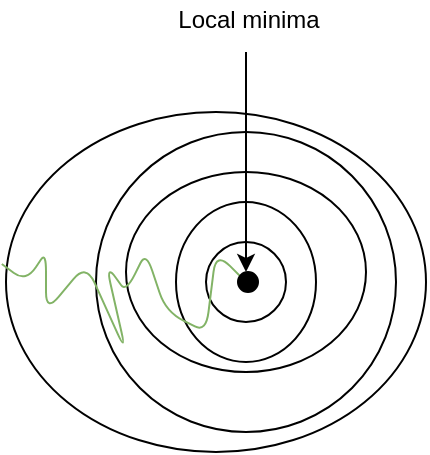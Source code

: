 <mxfile version="13.1.11" type="device"><diagram id="KSOZepEopLIaOkU0QMY-" name="Page-1"><mxGraphModel dx="946" dy="510" grid="1" gridSize="10" guides="1" tooltips="1" connect="1" arrows="1" fold="1" page="1" pageScale="1" pageWidth="827" pageHeight="1169" math="0" shadow="0"><root><mxCell id="0"/><mxCell id="1" parent="0"/><mxCell id="Rfy5w6sqIfkVBLGpKx1Y-1" value="" style="ellipse;whiteSpace=wrap;html=1;" vertex="1" parent="1"><mxGeometry x="50" y="140" width="210" height="170" as="geometry"/></mxCell><mxCell id="Rfy5w6sqIfkVBLGpKx1Y-2" value="" style="ellipse;whiteSpace=wrap;html=1;aspect=fixed;" vertex="1" parent="1"><mxGeometry x="95" y="150" width="150" height="150" as="geometry"/></mxCell><mxCell id="Rfy5w6sqIfkVBLGpKx1Y-3" value="" style="ellipse;whiteSpace=wrap;html=1;" vertex="1" parent="1"><mxGeometry x="110" y="170" width="120" height="100" as="geometry"/></mxCell><mxCell id="Rfy5w6sqIfkVBLGpKx1Y-4" value="" style="ellipse;whiteSpace=wrap;html=1;" vertex="1" parent="1"><mxGeometry x="135" y="185" width="70" height="80" as="geometry"/></mxCell><mxCell id="Rfy5w6sqIfkVBLGpKx1Y-5" value="" style="ellipse;whiteSpace=wrap;html=1;aspect=fixed;" vertex="1" parent="1"><mxGeometry x="150" y="205" width="40" height="40" as="geometry"/></mxCell><mxCell id="Rfy5w6sqIfkVBLGpKx1Y-6" value="" style="endArrow=none;html=1;exitX=-0.01;exitY=0.447;exitDx=0;exitDy=0;exitPerimeter=0;fillColor=#d5e8d4;strokeColor=#82b366;" edge="1" parent="1" source="Rfy5w6sqIfkVBLGpKx1Y-1"><mxGeometry width="50" height="50" relative="1" as="geometry"><mxPoint x="-120" y="215" as="sourcePoint"/><mxPoint x="170" y="225" as="targetPoint"/><Array as="points"><mxPoint x="60" y="225"/><mxPoint x="70" y="210"/><mxPoint x="70" y="240"/><mxPoint x="90" y="216"/><mxPoint x="110" y="260"/><mxPoint x="100" y="216"/><mxPoint x="110" y="230"/><mxPoint x="120" y="210"/><mxPoint x="130" y="240"/><mxPoint x="150" y="250"/><mxPoint x="155" y="210"/></Array></mxGeometry></mxCell><mxCell id="Rfy5w6sqIfkVBLGpKx1Y-7" value="" style="endArrow=classic;html=1;" edge="1" parent="1"><mxGeometry width="50" height="50" relative="1" as="geometry"><mxPoint x="170" y="110" as="sourcePoint"/><mxPoint x="170" y="220" as="targetPoint"/></mxGeometry></mxCell><mxCell id="Rfy5w6sqIfkVBLGpKx1Y-8" value="Local minima" style="text;html=1;align=center;verticalAlign=middle;resizable=0;points=[];autosize=1;" vertex="1" parent="1"><mxGeometry x="126" y="84" width="90" height="20" as="geometry"/></mxCell><mxCell id="Rfy5w6sqIfkVBLGpKx1Y-9" value="" style="ellipse;whiteSpace=wrap;html=1;aspect=fixed;fillColor=#000000;" vertex="1" parent="1"><mxGeometry x="166" y="220" width="10" height="10" as="geometry"/></mxCell></root></mxGraphModel></diagram></mxfile>